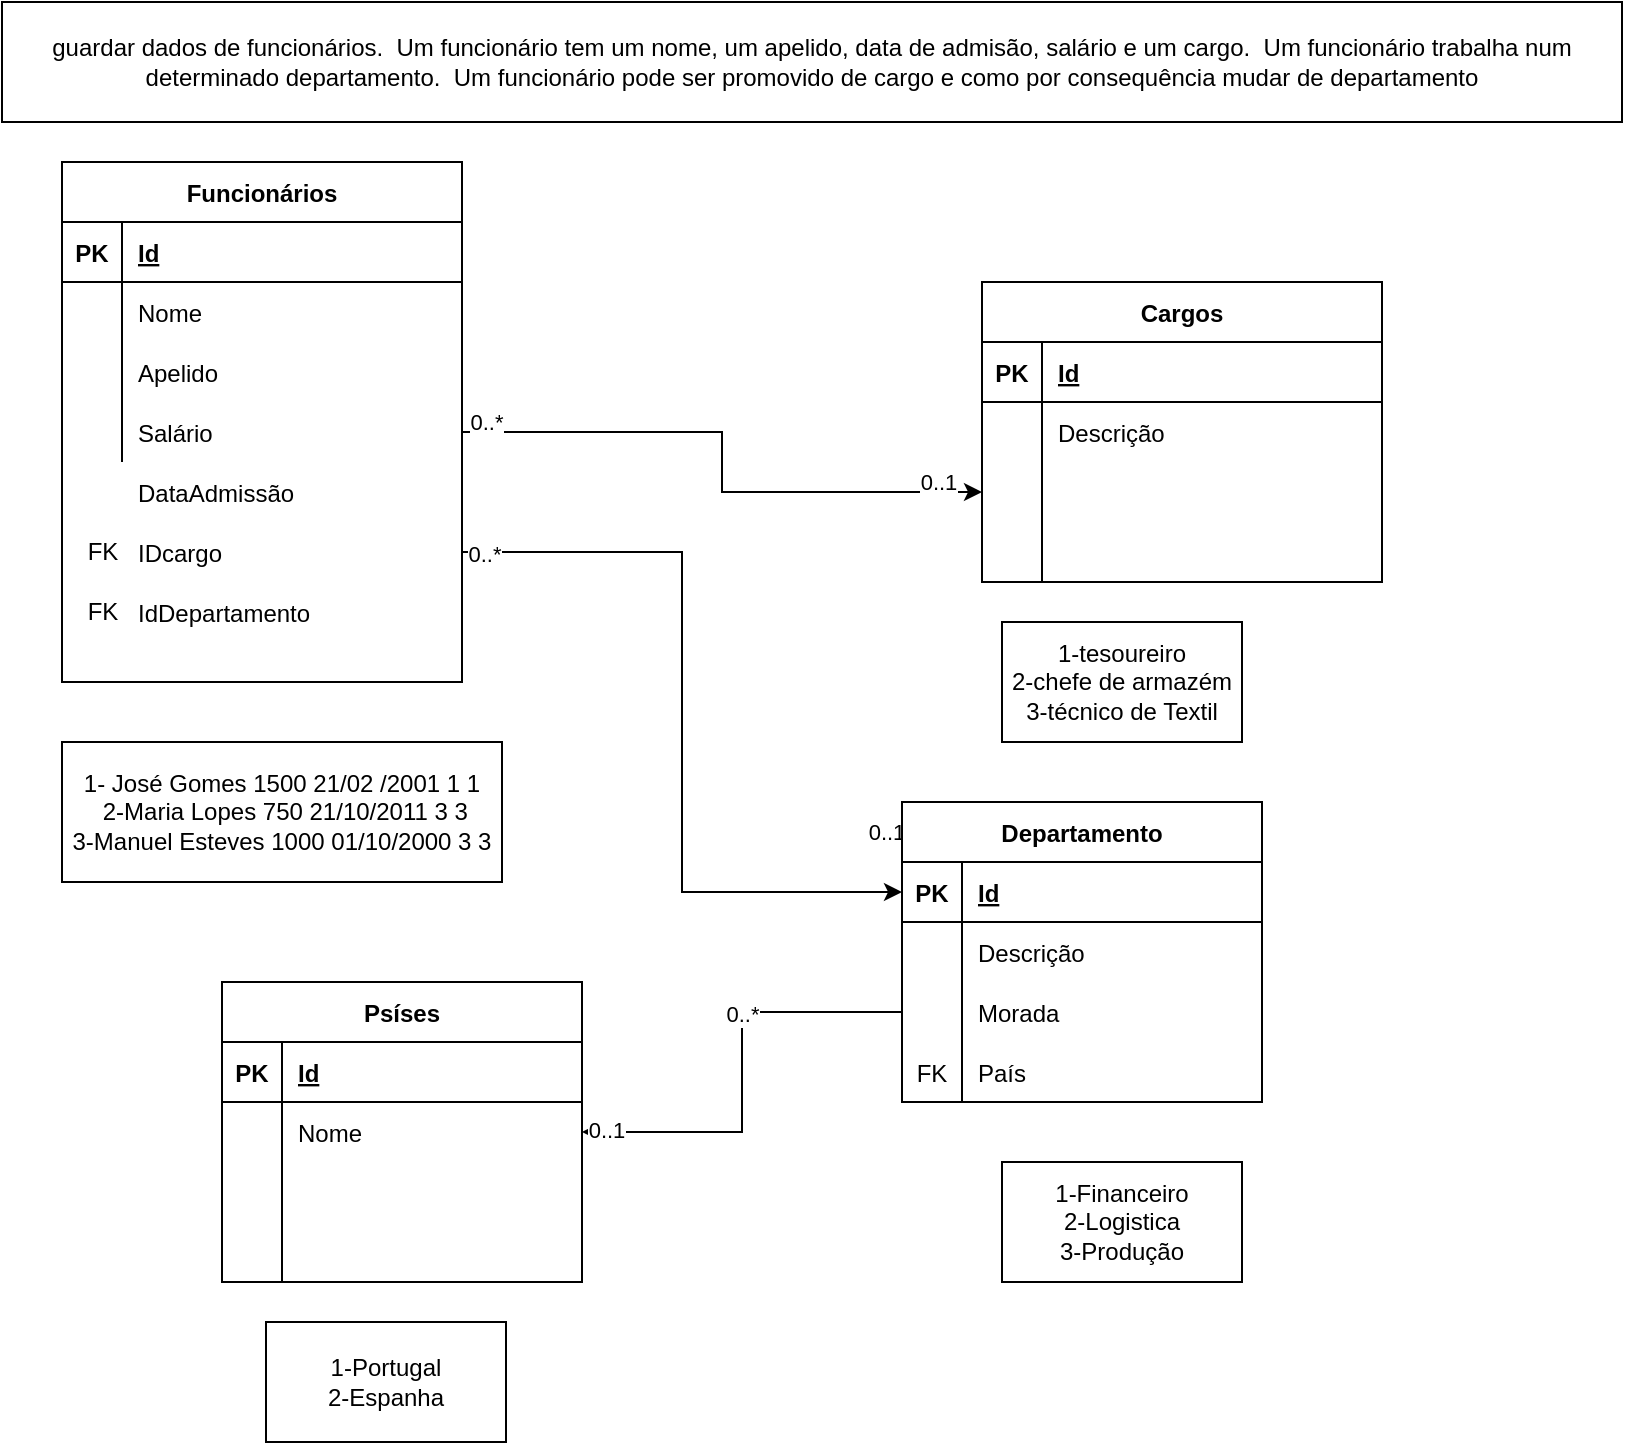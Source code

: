 <mxfile version="20.6.0" type="github">
  <diagram id="FL9TqHdW7TzYRjUJTFyj" name="Página-1">
    <mxGraphModel dx="1038" dy="539" grid="1" gridSize="10" guides="1" tooltips="1" connect="1" arrows="1" fold="1" page="1" pageScale="1" pageWidth="827" pageHeight="1169" math="0" shadow="0">
      <root>
        <mxCell id="0" />
        <mxCell id="1" parent="0" />
        <mxCell id="wRpVMAoIhdck7jf2Mpwk-2" value="guardar dados de funcionários.&amp;nbsp; Um funcionário tem um nome, um apelido, data de admisão, salário e um cargo.&amp;nbsp; Um funcionário trabalha num determinado departamento.&amp;nbsp; Um funcionário pode ser promovido de cargo e como por consequência mudar de departamento" style="rounded=0;whiteSpace=wrap;html=1;strokeWidth=1;" vertex="1" parent="1">
          <mxGeometry x="10" y="40" width="810" height="60" as="geometry" />
        </mxCell>
        <mxCell id="wRpVMAoIhdck7jf2Mpwk-113" style="edgeStyle=orthogonalEdgeStyle;rounded=0;orthogonalLoop=1;jettySize=auto;html=1;entryX=0;entryY=0.5;entryDx=0;entryDy=0;exitX=1;exitY=0.75;exitDx=0;exitDy=0;" edge="1" parent="1" source="wRpVMAoIhdck7jf2Mpwk-3" target="wRpVMAoIhdck7jf2Mpwk-101">
          <mxGeometry relative="1" as="geometry">
            <mxPoint x="240" y="330" as="sourcePoint" />
            <mxPoint x="450" y="515" as="targetPoint" />
          </mxGeometry>
        </mxCell>
        <mxCell id="wRpVMAoIhdck7jf2Mpwk-114" value="0..1" style="edgeLabel;html=1;align=center;verticalAlign=middle;resizable=0;points=[];" vertex="1" connectable="0" parent="wRpVMAoIhdck7jf2Mpwk-113">
          <mxGeometry x="0.93" y="1" relative="1" as="geometry">
            <mxPoint x="5" y="-29" as="offset" />
          </mxGeometry>
        </mxCell>
        <mxCell id="wRpVMAoIhdck7jf2Mpwk-3" value="Funcionários" style="shape=table;startSize=30;container=1;collapsible=1;childLayout=tableLayout;fixedRows=1;rowLines=0;fontStyle=1;align=center;resizeLast=1;" vertex="1" parent="1">
          <mxGeometry x="40" y="120" width="200" height="260" as="geometry" />
        </mxCell>
        <mxCell id="wRpVMAoIhdck7jf2Mpwk-4" value="" style="shape=tableRow;horizontal=0;startSize=0;swimlaneHead=0;swimlaneBody=0;fillColor=none;collapsible=0;dropTarget=0;points=[[0,0.5],[1,0.5]];portConstraint=eastwest;top=0;left=0;right=0;bottom=1;" vertex="1" parent="wRpVMAoIhdck7jf2Mpwk-3">
          <mxGeometry y="30" width="200" height="30" as="geometry" />
        </mxCell>
        <mxCell id="wRpVMAoIhdck7jf2Mpwk-5" value="PK" style="shape=partialRectangle;connectable=0;fillColor=none;top=0;left=0;bottom=0;right=0;fontStyle=1;overflow=hidden;" vertex="1" parent="wRpVMAoIhdck7jf2Mpwk-4">
          <mxGeometry width="30" height="30" as="geometry">
            <mxRectangle width="30" height="30" as="alternateBounds" />
          </mxGeometry>
        </mxCell>
        <mxCell id="wRpVMAoIhdck7jf2Mpwk-6" value="Id" style="shape=partialRectangle;connectable=0;fillColor=none;top=0;left=0;bottom=0;right=0;align=left;spacingLeft=6;fontStyle=5;overflow=hidden;" vertex="1" parent="wRpVMAoIhdck7jf2Mpwk-4">
          <mxGeometry x="30" width="170" height="30" as="geometry">
            <mxRectangle width="170" height="30" as="alternateBounds" />
          </mxGeometry>
        </mxCell>
        <mxCell id="wRpVMAoIhdck7jf2Mpwk-7" value="" style="shape=tableRow;horizontal=0;startSize=0;swimlaneHead=0;swimlaneBody=0;fillColor=none;collapsible=0;dropTarget=0;points=[[0,0.5],[1,0.5]];portConstraint=eastwest;top=0;left=0;right=0;bottom=0;" vertex="1" parent="wRpVMAoIhdck7jf2Mpwk-3">
          <mxGeometry y="60" width="200" height="30" as="geometry" />
        </mxCell>
        <mxCell id="wRpVMAoIhdck7jf2Mpwk-8" value="" style="shape=partialRectangle;connectable=0;fillColor=none;top=0;left=0;bottom=0;right=0;editable=1;overflow=hidden;" vertex="1" parent="wRpVMAoIhdck7jf2Mpwk-7">
          <mxGeometry width="30" height="30" as="geometry">
            <mxRectangle width="30" height="30" as="alternateBounds" />
          </mxGeometry>
        </mxCell>
        <mxCell id="wRpVMAoIhdck7jf2Mpwk-9" value="Nome" style="shape=partialRectangle;connectable=0;fillColor=none;top=0;left=0;bottom=0;right=0;align=left;spacingLeft=6;overflow=hidden;" vertex="1" parent="wRpVMAoIhdck7jf2Mpwk-7">
          <mxGeometry x="30" width="170" height="30" as="geometry">
            <mxRectangle width="170" height="30" as="alternateBounds" />
          </mxGeometry>
        </mxCell>
        <mxCell id="wRpVMAoIhdck7jf2Mpwk-10" value="" style="shape=tableRow;horizontal=0;startSize=0;swimlaneHead=0;swimlaneBody=0;fillColor=none;collapsible=0;dropTarget=0;points=[[0,0.5],[1,0.5]];portConstraint=eastwest;top=0;left=0;right=0;bottom=0;" vertex="1" parent="wRpVMAoIhdck7jf2Mpwk-3">
          <mxGeometry y="90" width="200" height="30" as="geometry" />
        </mxCell>
        <mxCell id="wRpVMAoIhdck7jf2Mpwk-11" value="" style="shape=partialRectangle;connectable=0;fillColor=none;top=0;left=0;bottom=0;right=0;editable=1;overflow=hidden;" vertex="1" parent="wRpVMAoIhdck7jf2Mpwk-10">
          <mxGeometry width="30" height="30" as="geometry">
            <mxRectangle width="30" height="30" as="alternateBounds" />
          </mxGeometry>
        </mxCell>
        <mxCell id="wRpVMAoIhdck7jf2Mpwk-12" value="Apelido" style="shape=partialRectangle;connectable=0;fillColor=none;top=0;left=0;bottom=0;right=0;align=left;spacingLeft=6;overflow=hidden;" vertex="1" parent="wRpVMAoIhdck7jf2Mpwk-10">
          <mxGeometry x="30" width="170" height="30" as="geometry">
            <mxRectangle width="170" height="30" as="alternateBounds" />
          </mxGeometry>
        </mxCell>
        <mxCell id="wRpVMAoIhdck7jf2Mpwk-13" value="" style="shape=tableRow;horizontal=0;startSize=0;swimlaneHead=0;swimlaneBody=0;fillColor=none;collapsible=0;dropTarget=0;points=[[0,0.5],[1,0.5]];portConstraint=eastwest;top=0;left=0;right=0;bottom=0;" vertex="1" parent="wRpVMAoIhdck7jf2Mpwk-3">
          <mxGeometry y="120" width="200" height="30" as="geometry" />
        </mxCell>
        <mxCell id="wRpVMAoIhdck7jf2Mpwk-14" value="" style="shape=partialRectangle;connectable=0;fillColor=none;top=0;left=0;bottom=0;right=0;editable=1;overflow=hidden;" vertex="1" parent="wRpVMAoIhdck7jf2Mpwk-13">
          <mxGeometry width="30" height="30" as="geometry">
            <mxRectangle width="30" height="30" as="alternateBounds" />
          </mxGeometry>
        </mxCell>
        <mxCell id="wRpVMAoIhdck7jf2Mpwk-15" value="Salário" style="shape=partialRectangle;connectable=0;fillColor=none;top=0;left=0;bottom=0;right=0;align=left;spacingLeft=6;overflow=hidden;" vertex="1" parent="wRpVMAoIhdck7jf2Mpwk-13">
          <mxGeometry x="30" width="170" height="30" as="geometry">
            <mxRectangle width="170" height="30" as="alternateBounds" />
          </mxGeometry>
        </mxCell>
        <mxCell id="wRpVMAoIhdck7jf2Mpwk-30" value="DataAdmissão" style="shape=partialRectangle;connectable=0;fillColor=none;top=0;left=0;bottom=0;right=0;align=left;spacingLeft=6;overflow=hidden;" vertex="1" parent="1">
          <mxGeometry x="70" y="270" width="150" height="30" as="geometry">
            <mxRectangle width="150" height="30" as="alternateBounds" />
          </mxGeometry>
        </mxCell>
        <mxCell id="wRpVMAoIhdck7jf2Mpwk-31" value="IDcargo" style="shape=partialRectangle;connectable=0;fillColor=none;top=0;left=0;bottom=0;right=0;align=left;spacingLeft=6;overflow=hidden;" vertex="1" parent="1">
          <mxGeometry x="70" y="300" width="150" height="30" as="geometry">
            <mxRectangle width="150" height="30" as="alternateBounds" />
          </mxGeometry>
        </mxCell>
        <mxCell id="wRpVMAoIhdck7jf2Mpwk-32" value="Cargos" style="shape=table;startSize=30;container=1;collapsible=1;childLayout=tableLayout;fixedRows=1;rowLines=0;fontStyle=1;align=center;resizeLast=1;strokeWidth=1;" vertex="1" parent="1">
          <mxGeometry x="500" y="180" width="200" height="150" as="geometry" />
        </mxCell>
        <mxCell id="wRpVMAoIhdck7jf2Mpwk-33" value="" style="shape=tableRow;horizontal=0;startSize=0;swimlaneHead=0;swimlaneBody=0;fillColor=none;collapsible=0;dropTarget=0;points=[[0,0.5],[1,0.5]];portConstraint=eastwest;top=0;left=0;right=0;bottom=1;strokeWidth=1;" vertex="1" parent="wRpVMAoIhdck7jf2Mpwk-32">
          <mxGeometry y="30" width="200" height="30" as="geometry" />
        </mxCell>
        <mxCell id="wRpVMAoIhdck7jf2Mpwk-34" value="PK" style="shape=partialRectangle;connectable=0;fillColor=none;top=0;left=0;bottom=0;right=0;fontStyle=1;overflow=hidden;strokeWidth=1;" vertex="1" parent="wRpVMAoIhdck7jf2Mpwk-33">
          <mxGeometry width="30" height="30" as="geometry">
            <mxRectangle width="30" height="30" as="alternateBounds" />
          </mxGeometry>
        </mxCell>
        <mxCell id="wRpVMAoIhdck7jf2Mpwk-35" value="Id" style="shape=partialRectangle;connectable=0;fillColor=none;top=0;left=0;bottom=0;right=0;align=left;spacingLeft=6;fontStyle=5;overflow=hidden;strokeWidth=1;" vertex="1" parent="wRpVMAoIhdck7jf2Mpwk-33">
          <mxGeometry x="30" width="170" height="30" as="geometry">
            <mxRectangle width="170" height="30" as="alternateBounds" />
          </mxGeometry>
        </mxCell>
        <mxCell id="wRpVMAoIhdck7jf2Mpwk-36" value="" style="shape=tableRow;horizontal=0;startSize=0;swimlaneHead=0;swimlaneBody=0;fillColor=none;collapsible=0;dropTarget=0;points=[[0,0.5],[1,0.5]];portConstraint=eastwest;top=0;left=0;right=0;bottom=0;strokeWidth=1;" vertex="1" parent="wRpVMAoIhdck7jf2Mpwk-32">
          <mxGeometry y="60" width="200" height="30" as="geometry" />
        </mxCell>
        <mxCell id="wRpVMAoIhdck7jf2Mpwk-37" value="" style="shape=partialRectangle;connectable=0;fillColor=none;top=0;left=0;bottom=0;right=0;editable=1;overflow=hidden;strokeWidth=1;" vertex="1" parent="wRpVMAoIhdck7jf2Mpwk-36">
          <mxGeometry width="30" height="30" as="geometry">
            <mxRectangle width="30" height="30" as="alternateBounds" />
          </mxGeometry>
        </mxCell>
        <mxCell id="wRpVMAoIhdck7jf2Mpwk-38" value="Descrição" style="shape=partialRectangle;connectable=0;fillColor=none;top=0;left=0;bottom=0;right=0;align=left;spacingLeft=6;overflow=hidden;strokeWidth=1;" vertex="1" parent="wRpVMAoIhdck7jf2Mpwk-36">
          <mxGeometry x="30" width="170" height="30" as="geometry">
            <mxRectangle width="170" height="30" as="alternateBounds" />
          </mxGeometry>
        </mxCell>
        <mxCell id="wRpVMAoIhdck7jf2Mpwk-39" value="" style="shape=tableRow;horizontal=0;startSize=0;swimlaneHead=0;swimlaneBody=0;fillColor=none;collapsible=0;dropTarget=0;points=[[0,0.5],[1,0.5]];portConstraint=eastwest;top=0;left=0;right=0;bottom=0;strokeWidth=1;" vertex="1" parent="wRpVMAoIhdck7jf2Mpwk-32">
          <mxGeometry y="90" width="200" height="30" as="geometry" />
        </mxCell>
        <mxCell id="wRpVMAoIhdck7jf2Mpwk-40" value="" style="shape=partialRectangle;connectable=0;fillColor=none;top=0;left=0;bottom=0;right=0;editable=1;overflow=hidden;strokeWidth=1;" vertex="1" parent="wRpVMAoIhdck7jf2Mpwk-39">
          <mxGeometry width="30" height="30" as="geometry">
            <mxRectangle width="30" height="30" as="alternateBounds" />
          </mxGeometry>
        </mxCell>
        <mxCell id="wRpVMAoIhdck7jf2Mpwk-41" value="" style="shape=partialRectangle;connectable=0;fillColor=none;top=0;left=0;bottom=0;right=0;align=left;spacingLeft=6;overflow=hidden;strokeWidth=1;" vertex="1" parent="wRpVMAoIhdck7jf2Mpwk-39">
          <mxGeometry x="30" width="170" height="30" as="geometry">
            <mxRectangle width="170" height="30" as="alternateBounds" />
          </mxGeometry>
        </mxCell>
        <mxCell id="wRpVMAoIhdck7jf2Mpwk-42" value="" style="shape=tableRow;horizontal=0;startSize=0;swimlaneHead=0;swimlaneBody=0;fillColor=none;collapsible=0;dropTarget=0;points=[[0,0.5],[1,0.5]];portConstraint=eastwest;top=0;left=0;right=0;bottom=0;strokeWidth=1;" vertex="1" parent="wRpVMAoIhdck7jf2Mpwk-32">
          <mxGeometry y="120" width="200" height="30" as="geometry" />
        </mxCell>
        <mxCell id="wRpVMAoIhdck7jf2Mpwk-43" value="" style="shape=partialRectangle;connectable=0;fillColor=none;top=0;left=0;bottom=0;right=0;editable=1;overflow=hidden;strokeWidth=1;" vertex="1" parent="wRpVMAoIhdck7jf2Mpwk-42">
          <mxGeometry width="30" height="30" as="geometry">
            <mxRectangle width="30" height="30" as="alternateBounds" />
          </mxGeometry>
        </mxCell>
        <mxCell id="wRpVMAoIhdck7jf2Mpwk-44" value="" style="shape=partialRectangle;connectable=0;fillColor=none;top=0;left=0;bottom=0;right=0;align=left;spacingLeft=6;overflow=hidden;strokeWidth=1;" vertex="1" parent="wRpVMAoIhdck7jf2Mpwk-42">
          <mxGeometry x="30" width="170" height="30" as="geometry">
            <mxRectangle width="170" height="30" as="alternateBounds" />
          </mxGeometry>
        </mxCell>
        <mxCell id="wRpVMAoIhdck7jf2Mpwk-74" style="edgeStyle=orthogonalEdgeStyle;rounded=0;orthogonalLoop=1;jettySize=auto;html=1;entryX=0;entryY=0.5;entryDx=0;entryDy=0;" edge="1" parent="1" source="wRpVMAoIhdck7jf2Mpwk-13" target="wRpVMAoIhdck7jf2Mpwk-39">
          <mxGeometry relative="1" as="geometry" />
        </mxCell>
        <mxCell id="wRpVMAoIhdck7jf2Mpwk-75" value="0..*" style="edgeLabel;html=1;align=center;verticalAlign=middle;resizable=0;points=[];" vertex="1" connectable="0" parent="wRpVMAoIhdck7jf2Mpwk-74">
          <mxGeometry x="-0.898" relative="1" as="geometry">
            <mxPoint x="-3" y="-5" as="offset" />
          </mxGeometry>
        </mxCell>
        <mxCell id="wRpVMAoIhdck7jf2Mpwk-80" value="0..1" style="edgeLabel;html=1;align=center;verticalAlign=middle;resizable=0;points=[];" vertex="1" connectable="0" parent="wRpVMAoIhdck7jf2Mpwk-74">
          <mxGeometry x="0.863" y="-1" relative="1" as="geometry">
            <mxPoint x="-2" y="-6" as="offset" />
          </mxGeometry>
        </mxCell>
        <mxCell id="wRpVMAoIhdck7jf2Mpwk-81" value="1-tesoureiro&lt;br&gt;2-chefe de armazém&lt;br&gt;3-técnico de Textil" style="rounded=0;whiteSpace=wrap;html=1;strokeWidth=1;" vertex="1" parent="1">
          <mxGeometry x="510" y="350" width="120" height="60" as="geometry" />
        </mxCell>
        <mxCell id="wRpVMAoIhdck7jf2Mpwk-82" value="1- José Gomes 1500 21/02 /2001 1 1&lt;br&gt;&amp;nbsp;2-Maria Lopes 750 21/10/2011 3 3&lt;br&gt;3-Manuel Esteves 1000 01/10/2000 3 3" style="rounded=0;whiteSpace=wrap;html=1;strokeWidth=1;" vertex="1" parent="1">
          <mxGeometry x="40" y="410" width="220" height="70" as="geometry" />
        </mxCell>
        <mxCell id="wRpVMAoIhdck7jf2Mpwk-99" value="FK" style="text;html=1;align=center;verticalAlign=middle;resizable=0;points=[];autosize=1;strokeColor=none;fillColor=none;strokeWidth=1;" vertex="1" parent="1">
          <mxGeometry x="40" y="300" width="40" height="30" as="geometry" />
        </mxCell>
        <mxCell id="wRpVMAoIhdck7jf2Mpwk-100" value="Departamento" style="shape=table;startSize=30;container=1;collapsible=1;childLayout=tableLayout;fixedRows=1;rowLines=0;fontStyle=1;align=center;resizeLast=1;strokeWidth=1;" vertex="1" parent="1">
          <mxGeometry x="460" y="440" width="180" height="150" as="geometry" />
        </mxCell>
        <mxCell id="wRpVMAoIhdck7jf2Mpwk-101" value="" style="shape=tableRow;horizontal=0;startSize=0;swimlaneHead=0;swimlaneBody=0;fillColor=none;collapsible=0;dropTarget=0;points=[[0,0.5],[1,0.5]];portConstraint=eastwest;top=0;left=0;right=0;bottom=1;strokeWidth=1;" vertex="1" parent="wRpVMAoIhdck7jf2Mpwk-100">
          <mxGeometry y="30" width="180" height="30" as="geometry" />
        </mxCell>
        <mxCell id="wRpVMAoIhdck7jf2Mpwk-102" value="PK" style="shape=partialRectangle;connectable=0;fillColor=none;top=0;left=0;bottom=0;right=0;fontStyle=1;overflow=hidden;strokeWidth=1;" vertex="1" parent="wRpVMAoIhdck7jf2Mpwk-101">
          <mxGeometry width="30" height="30" as="geometry">
            <mxRectangle width="30" height="30" as="alternateBounds" />
          </mxGeometry>
        </mxCell>
        <mxCell id="wRpVMAoIhdck7jf2Mpwk-103" value="Id" style="shape=partialRectangle;connectable=0;fillColor=none;top=0;left=0;bottom=0;right=0;align=left;spacingLeft=6;fontStyle=5;overflow=hidden;strokeWidth=1;" vertex="1" parent="wRpVMAoIhdck7jf2Mpwk-101">
          <mxGeometry x="30" width="150" height="30" as="geometry">
            <mxRectangle width="150" height="30" as="alternateBounds" />
          </mxGeometry>
        </mxCell>
        <mxCell id="wRpVMAoIhdck7jf2Mpwk-104" value="" style="shape=tableRow;horizontal=0;startSize=0;swimlaneHead=0;swimlaneBody=0;fillColor=none;collapsible=0;dropTarget=0;points=[[0,0.5],[1,0.5]];portConstraint=eastwest;top=0;left=0;right=0;bottom=0;strokeWidth=1;" vertex="1" parent="wRpVMAoIhdck7jf2Mpwk-100">
          <mxGeometry y="60" width="180" height="30" as="geometry" />
        </mxCell>
        <mxCell id="wRpVMAoIhdck7jf2Mpwk-105" value="" style="shape=partialRectangle;connectable=0;fillColor=none;top=0;left=0;bottom=0;right=0;editable=1;overflow=hidden;strokeWidth=1;" vertex="1" parent="wRpVMAoIhdck7jf2Mpwk-104">
          <mxGeometry width="30" height="30" as="geometry">
            <mxRectangle width="30" height="30" as="alternateBounds" />
          </mxGeometry>
        </mxCell>
        <mxCell id="wRpVMAoIhdck7jf2Mpwk-106" value="Descrição" style="shape=partialRectangle;connectable=0;fillColor=none;top=0;left=0;bottom=0;right=0;align=left;spacingLeft=6;overflow=hidden;strokeWidth=1;" vertex="1" parent="wRpVMAoIhdck7jf2Mpwk-104">
          <mxGeometry x="30" width="150" height="30" as="geometry">
            <mxRectangle width="150" height="30" as="alternateBounds" />
          </mxGeometry>
        </mxCell>
        <mxCell id="wRpVMAoIhdck7jf2Mpwk-107" value="" style="shape=tableRow;horizontal=0;startSize=0;swimlaneHead=0;swimlaneBody=0;fillColor=none;collapsible=0;dropTarget=0;points=[[0,0.5],[1,0.5]];portConstraint=eastwest;top=0;left=0;right=0;bottom=0;strokeWidth=1;" vertex="1" parent="wRpVMAoIhdck7jf2Mpwk-100">
          <mxGeometry y="90" width="180" height="30" as="geometry" />
        </mxCell>
        <mxCell id="wRpVMAoIhdck7jf2Mpwk-108" value="" style="shape=partialRectangle;connectable=0;fillColor=none;top=0;left=0;bottom=0;right=0;editable=1;overflow=hidden;strokeWidth=1;" vertex="1" parent="wRpVMAoIhdck7jf2Mpwk-107">
          <mxGeometry width="30" height="30" as="geometry">
            <mxRectangle width="30" height="30" as="alternateBounds" />
          </mxGeometry>
        </mxCell>
        <mxCell id="wRpVMAoIhdck7jf2Mpwk-109" value="Morada" style="shape=partialRectangle;connectable=0;fillColor=none;top=0;left=0;bottom=0;right=0;align=left;spacingLeft=6;overflow=hidden;strokeWidth=1;" vertex="1" parent="wRpVMAoIhdck7jf2Mpwk-107">
          <mxGeometry x="30" width="150" height="30" as="geometry">
            <mxRectangle width="150" height="30" as="alternateBounds" />
          </mxGeometry>
        </mxCell>
        <mxCell id="wRpVMAoIhdck7jf2Mpwk-110" value="" style="shape=tableRow;horizontal=0;startSize=0;swimlaneHead=0;swimlaneBody=0;fillColor=none;collapsible=0;dropTarget=0;points=[[0,0.5],[1,0.5]];portConstraint=eastwest;top=0;left=0;right=0;bottom=0;strokeWidth=1;" vertex="1" parent="wRpVMAoIhdck7jf2Mpwk-100">
          <mxGeometry y="120" width="180" height="30" as="geometry" />
        </mxCell>
        <mxCell id="wRpVMAoIhdck7jf2Mpwk-111" value="FK" style="shape=partialRectangle;connectable=0;fillColor=none;top=0;left=0;bottom=0;right=0;editable=1;overflow=hidden;strokeWidth=1;" vertex="1" parent="wRpVMAoIhdck7jf2Mpwk-110">
          <mxGeometry width="30" height="30" as="geometry">
            <mxRectangle width="30" height="30" as="alternateBounds" />
          </mxGeometry>
        </mxCell>
        <mxCell id="wRpVMAoIhdck7jf2Mpwk-112" value="País" style="shape=partialRectangle;connectable=0;fillColor=none;top=0;left=0;bottom=0;right=0;align=left;spacingLeft=6;overflow=hidden;strokeWidth=1;" vertex="1" parent="wRpVMAoIhdck7jf2Mpwk-110">
          <mxGeometry x="30" width="150" height="30" as="geometry">
            <mxRectangle width="150" height="30" as="alternateBounds" />
          </mxGeometry>
        </mxCell>
        <mxCell id="wRpVMAoIhdck7jf2Mpwk-115" value="IdDepartamento" style="shape=partialRectangle;connectable=0;fillColor=none;top=0;left=0;bottom=0;right=0;align=left;spacingLeft=6;overflow=hidden;" vertex="1" parent="1">
          <mxGeometry x="70" y="330" width="150" height="30" as="geometry">
            <mxRectangle width="150" height="30" as="alternateBounds" />
          </mxGeometry>
        </mxCell>
        <mxCell id="wRpVMAoIhdck7jf2Mpwk-116" value="FK" style="text;html=1;align=center;verticalAlign=middle;resizable=0;points=[];autosize=1;strokeColor=none;fillColor=none;strokeWidth=1;" vertex="1" parent="1">
          <mxGeometry x="40" y="330" width="40" height="30" as="geometry" />
        </mxCell>
        <mxCell id="wRpVMAoIhdck7jf2Mpwk-117" value="1-Financeiro&lt;br&gt;2-Logistica&lt;br&gt;3-Produção" style="rounded=0;whiteSpace=wrap;html=1;strokeWidth=1;" vertex="1" parent="1">
          <mxGeometry x="510" y="620" width="120" height="60" as="geometry" />
        </mxCell>
        <mxCell id="wRpVMAoIhdck7jf2Mpwk-118" value="Psíses" style="shape=table;startSize=30;container=1;collapsible=1;childLayout=tableLayout;fixedRows=1;rowLines=0;fontStyle=1;align=center;resizeLast=1;strokeWidth=1;" vertex="1" parent="1">
          <mxGeometry x="120" y="530" width="180" height="150" as="geometry" />
        </mxCell>
        <mxCell id="wRpVMAoIhdck7jf2Mpwk-119" value="" style="shape=tableRow;horizontal=0;startSize=0;swimlaneHead=0;swimlaneBody=0;fillColor=none;collapsible=0;dropTarget=0;points=[[0,0.5],[1,0.5]];portConstraint=eastwest;top=0;left=0;right=0;bottom=1;strokeWidth=1;" vertex="1" parent="wRpVMAoIhdck7jf2Mpwk-118">
          <mxGeometry y="30" width="180" height="30" as="geometry" />
        </mxCell>
        <mxCell id="wRpVMAoIhdck7jf2Mpwk-120" value="PK" style="shape=partialRectangle;connectable=0;fillColor=none;top=0;left=0;bottom=0;right=0;fontStyle=1;overflow=hidden;strokeWidth=1;" vertex="1" parent="wRpVMAoIhdck7jf2Mpwk-119">
          <mxGeometry width="30" height="30" as="geometry">
            <mxRectangle width="30" height="30" as="alternateBounds" />
          </mxGeometry>
        </mxCell>
        <mxCell id="wRpVMAoIhdck7jf2Mpwk-121" value="Id" style="shape=partialRectangle;connectable=0;fillColor=none;top=0;left=0;bottom=0;right=0;align=left;spacingLeft=6;fontStyle=5;overflow=hidden;strokeWidth=1;" vertex="1" parent="wRpVMAoIhdck7jf2Mpwk-119">
          <mxGeometry x="30" width="150" height="30" as="geometry">
            <mxRectangle width="150" height="30" as="alternateBounds" />
          </mxGeometry>
        </mxCell>
        <mxCell id="wRpVMAoIhdck7jf2Mpwk-122" value="" style="shape=tableRow;horizontal=0;startSize=0;swimlaneHead=0;swimlaneBody=0;fillColor=none;collapsible=0;dropTarget=0;points=[[0,0.5],[1,0.5]];portConstraint=eastwest;top=0;left=0;right=0;bottom=0;strokeWidth=1;" vertex="1" parent="wRpVMAoIhdck7jf2Mpwk-118">
          <mxGeometry y="60" width="180" height="30" as="geometry" />
        </mxCell>
        <mxCell id="wRpVMAoIhdck7jf2Mpwk-123" value="" style="shape=partialRectangle;connectable=0;fillColor=none;top=0;left=0;bottom=0;right=0;editable=1;overflow=hidden;strokeWidth=1;" vertex="1" parent="wRpVMAoIhdck7jf2Mpwk-122">
          <mxGeometry width="30" height="30" as="geometry">
            <mxRectangle width="30" height="30" as="alternateBounds" />
          </mxGeometry>
        </mxCell>
        <mxCell id="wRpVMAoIhdck7jf2Mpwk-124" value="Nome" style="shape=partialRectangle;connectable=0;fillColor=none;top=0;left=0;bottom=0;right=0;align=left;spacingLeft=6;overflow=hidden;strokeWidth=1;" vertex="1" parent="wRpVMAoIhdck7jf2Mpwk-122">
          <mxGeometry x="30" width="150" height="30" as="geometry">
            <mxRectangle width="150" height="30" as="alternateBounds" />
          </mxGeometry>
        </mxCell>
        <mxCell id="wRpVMAoIhdck7jf2Mpwk-125" value="" style="shape=tableRow;horizontal=0;startSize=0;swimlaneHead=0;swimlaneBody=0;fillColor=none;collapsible=0;dropTarget=0;points=[[0,0.5],[1,0.5]];portConstraint=eastwest;top=0;left=0;right=0;bottom=0;strokeWidth=1;" vertex="1" parent="wRpVMAoIhdck7jf2Mpwk-118">
          <mxGeometry y="90" width="180" height="30" as="geometry" />
        </mxCell>
        <mxCell id="wRpVMAoIhdck7jf2Mpwk-126" value="" style="shape=partialRectangle;connectable=0;fillColor=none;top=0;left=0;bottom=0;right=0;editable=1;overflow=hidden;strokeWidth=1;" vertex="1" parent="wRpVMAoIhdck7jf2Mpwk-125">
          <mxGeometry width="30" height="30" as="geometry">
            <mxRectangle width="30" height="30" as="alternateBounds" />
          </mxGeometry>
        </mxCell>
        <mxCell id="wRpVMAoIhdck7jf2Mpwk-127" value="" style="shape=partialRectangle;connectable=0;fillColor=none;top=0;left=0;bottom=0;right=0;align=left;spacingLeft=6;overflow=hidden;strokeWidth=1;" vertex="1" parent="wRpVMAoIhdck7jf2Mpwk-125">
          <mxGeometry x="30" width="150" height="30" as="geometry">
            <mxRectangle width="150" height="30" as="alternateBounds" />
          </mxGeometry>
        </mxCell>
        <mxCell id="wRpVMAoIhdck7jf2Mpwk-128" value="" style="shape=tableRow;horizontal=0;startSize=0;swimlaneHead=0;swimlaneBody=0;fillColor=none;collapsible=0;dropTarget=0;points=[[0,0.5],[1,0.5]];portConstraint=eastwest;top=0;left=0;right=0;bottom=0;strokeWidth=1;" vertex="1" parent="wRpVMAoIhdck7jf2Mpwk-118">
          <mxGeometry y="120" width="180" height="30" as="geometry" />
        </mxCell>
        <mxCell id="wRpVMAoIhdck7jf2Mpwk-129" value="" style="shape=partialRectangle;connectable=0;fillColor=none;top=0;left=0;bottom=0;right=0;editable=1;overflow=hidden;strokeWidth=1;" vertex="1" parent="wRpVMAoIhdck7jf2Mpwk-128">
          <mxGeometry width="30" height="30" as="geometry">
            <mxRectangle width="30" height="30" as="alternateBounds" />
          </mxGeometry>
        </mxCell>
        <mxCell id="wRpVMAoIhdck7jf2Mpwk-130" value="" style="shape=partialRectangle;connectable=0;fillColor=none;top=0;left=0;bottom=0;right=0;align=left;spacingLeft=6;overflow=hidden;strokeWidth=1;" vertex="1" parent="wRpVMAoIhdck7jf2Mpwk-128">
          <mxGeometry x="30" width="150" height="30" as="geometry">
            <mxRectangle width="150" height="30" as="alternateBounds" />
          </mxGeometry>
        </mxCell>
        <mxCell id="wRpVMAoIhdck7jf2Mpwk-131" style="edgeStyle=orthogonalEdgeStyle;rounded=0;orthogonalLoop=1;jettySize=auto;html=1;entryX=1;entryY=0.5;entryDx=0;entryDy=0;" edge="1" parent="1" source="wRpVMAoIhdck7jf2Mpwk-107" target="wRpVMAoIhdck7jf2Mpwk-122">
          <mxGeometry relative="1" as="geometry" />
        </mxCell>
        <mxCell id="wRpVMAoIhdck7jf2Mpwk-132" value="0..*" style="edgeLabel;html=1;align=center;verticalAlign=middle;resizable=0;points=[];" vertex="1" connectable="0" parent="wRpVMAoIhdck7jf2Mpwk-131">
          <mxGeometry x="-0.234" relative="1" as="geometry">
            <mxPoint y="-4" as="offset" />
          </mxGeometry>
        </mxCell>
        <mxCell id="wRpVMAoIhdck7jf2Mpwk-134" value="0..1" style="edgeLabel;html=1;align=center;verticalAlign=middle;resizable=0;points=[];" vertex="1" connectable="0" parent="wRpVMAoIhdck7jf2Mpwk-131">
          <mxGeometry x="0.891" y="-1" relative="1" as="geometry">
            <mxPoint as="offset" />
          </mxGeometry>
        </mxCell>
        <mxCell id="wRpVMAoIhdck7jf2Mpwk-135" value="0..*" style="edgeLabel;html=1;align=center;verticalAlign=middle;resizable=0;points=[];" vertex="1" connectable="0" parent="1">
          <mxGeometry x="262" y="260" as="geometry">
            <mxPoint x="-11" y="56" as="offset" />
          </mxGeometry>
        </mxCell>
        <mxCell id="wRpVMAoIhdck7jf2Mpwk-137" value="1-Portugal&lt;br&gt;2-Espanha" style="rounded=0;whiteSpace=wrap;html=1;strokeWidth=1;" vertex="1" parent="1">
          <mxGeometry x="142" y="700" width="120" height="60" as="geometry" />
        </mxCell>
      </root>
    </mxGraphModel>
  </diagram>
</mxfile>
